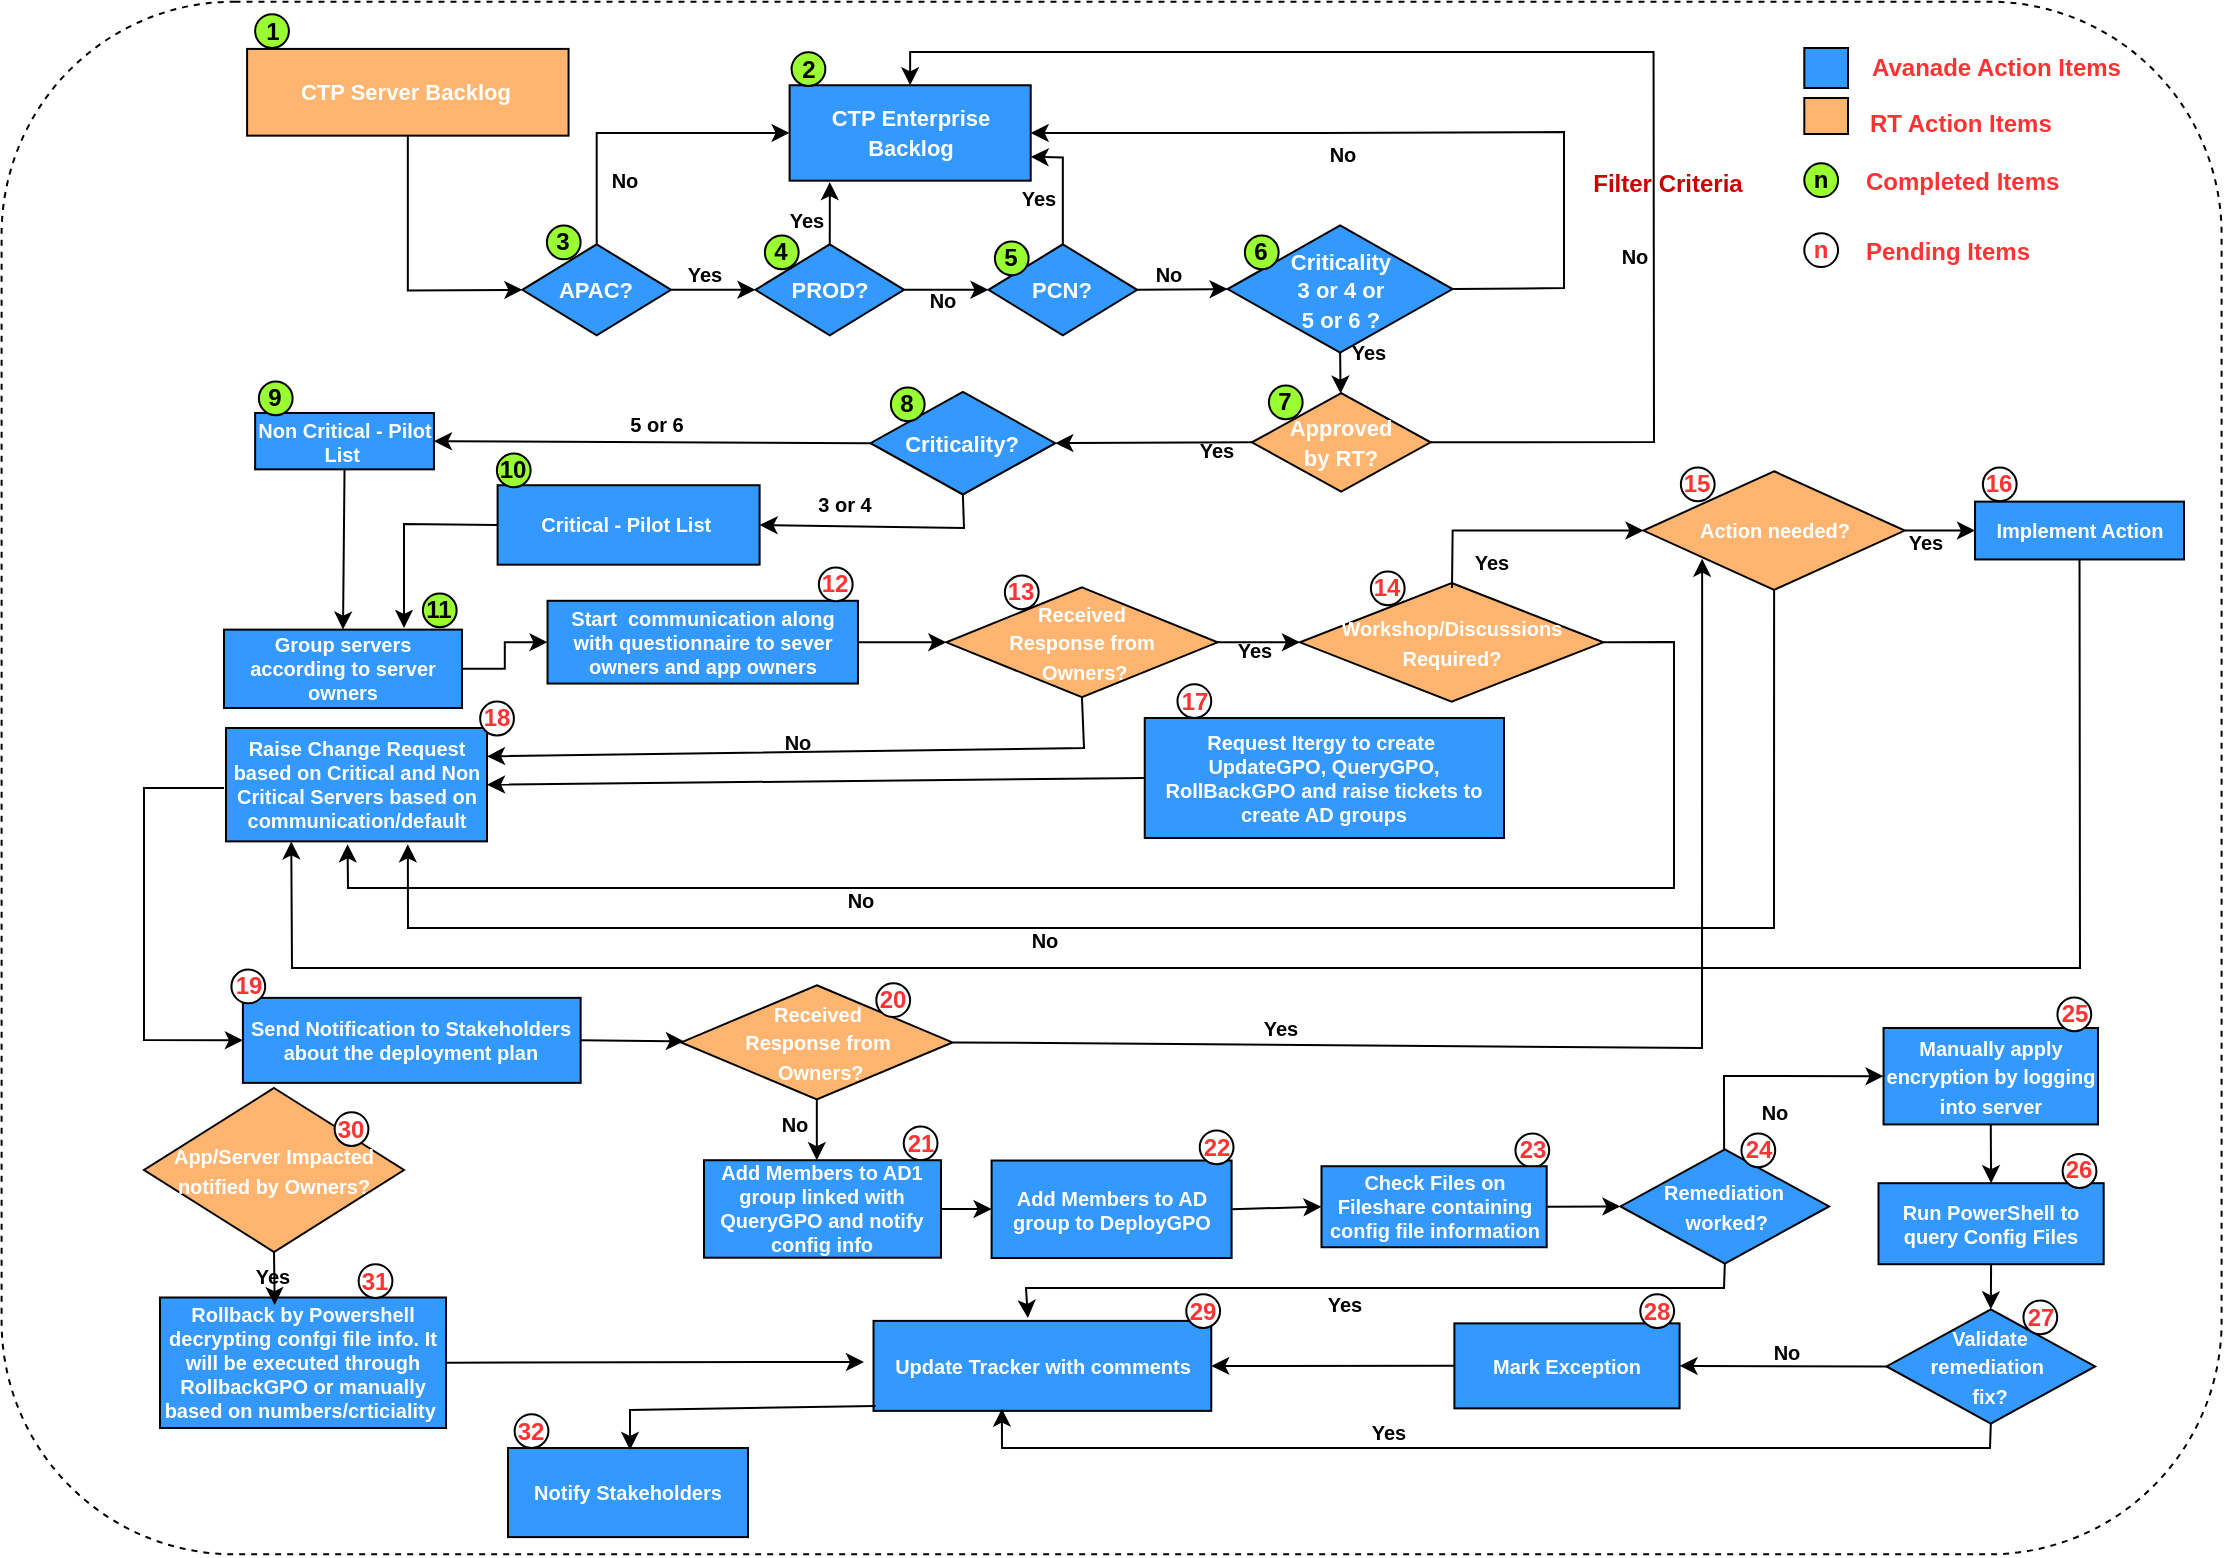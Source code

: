 <mxfile version="20.2.8" type="device"><diagram id="zLC_DUaNQGzbWdJU7AaT" name="Page-1"><mxGraphModel dx="782" dy="371" grid="1" gridSize="10" guides="1" tooltips="1" connect="1" arrows="1" fold="1" page="1" pageScale="1" pageWidth="1169" pageHeight="827" math="0" shadow="0"><root><mxCell id="0"/><mxCell id="1" parent="0"/><mxCell id="JRs9amEIxdL4wI2QCU49-12" value="&lt;b&gt;&lt;font style=&quot;font-size: 11px;&quot;&gt;CTP Server Backlog&amp;nbsp;&lt;/font&gt;&lt;/b&gt;" style="rounded=0;whiteSpace=wrap;html=1;fontColor=#FFFFFF;strokeColor=default;fillColor=#FFB570;" parent="1" vertex="1"><mxGeometry x="141.546" y="40.457" width="160.739" height="43.372" as="geometry"/></mxCell><mxCell id="JRs9amEIxdL4wI2QCU49-13" value="" style="endArrow=classic;html=1;rounded=0;fontColor=#FFFFFF;exitX=0.5;exitY=1;exitDx=0;exitDy=0;entryX=0;entryY=0.5;entryDx=0;entryDy=0;" parent="1" source="JRs9amEIxdL4wI2QCU49-12" target="JRs9amEIxdL4wI2QCU49-16" edge="1"><mxGeometry width="50" height="50" relative="1" as="geometry"><mxPoint x="464.029" y="277.656" as="sourcePoint"/><mxPoint x="212.874" y="138.142" as="targetPoint"/><Array as="points"><mxPoint x="221.915" y="161.274"/></Array></mxGeometry></mxCell><mxCell id="JRs9amEIxdL4wI2QCU49-15" value="&lt;font style=&quot;font-size: 11px;&quot;&gt;&lt;b style=&quot;&quot;&gt;CTP Enterprise Backlog&lt;/b&gt;&lt;/font&gt;" style="rounded=0;whiteSpace=wrap;html=1;fontColor=#FFFFFF;strokeColor=default;fillColor=#3399FF;" parent="1" vertex="1"><mxGeometry x="412.793" y="58.626" width="120.554" height="47.71" as="geometry"/></mxCell><mxCell id="JRs9amEIxdL4wI2QCU49-16" value="&lt;b&gt;&lt;font color=&quot;#ffffff&quot; style=&quot;font-size: 11px;&quot;&gt;APAC?&lt;/font&gt;&lt;/b&gt;" style="rhombus;whiteSpace=wrap;html=1;fontColor=#CC0000;strokeColor=default;fillColor=#3399FF;" parent="1" vertex="1"><mxGeometry x="279.179" y="138.142" width="74.342" height="45.541" as="geometry"/></mxCell><mxCell id="JRs9amEIxdL4wI2QCU49-22" value="&lt;b&gt;&lt;font color=&quot;#ffffff&quot; style=&quot;font-size: 11px;&quot;&gt;PROD?&lt;/font&gt;&lt;/b&gt;" style="rhombus;whiteSpace=wrap;html=1;fontColor=#CC0000;strokeColor=default;fillColor=#3399FF;" parent="1" vertex="1"><mxGeometry x="395.715" y="138.142" width="74.342" height="45.541" as="geometry"/></mxCell><mxCell id="JRs9amEIxdL4wI2QCU49-23" value="" style="endArrow=classic;html=1;rounded=0;fontColor=#CC0000;exitX=1;exitY=0.5;exitDx=0;exitDy=0;entryX=0;entryY=0.5;entryDx=0;entryDy=0;" parent="1" source="JRs9amEIxdL4wI2QCU49-16" target="JRs9amEIxdL4wI2QCU49-22" edge="1"><mxGeometry width="50" height="50" relative="1" as="geometry"><mxPoint x="572.528" y="217.658" as="sourcePoint"/><mxPoint x="431.881" y="159.828" as="targetPoint"/></mxGeometry></mxCell><mxCell id="JRs9amEIxdL4wI2QCU49-25" value="&lt;b&gt;&lt;font color=&quot;#ffffff&quot; style=&quot;font-size: 11px;&quot;&gt;Criticality &lt;br&gt;3 or 4 or &lt;br&gt;5 or 6 ?&lt;/font&gt;&lt;/b&gt;" style="rhombus;whiteSpace=wrap;html=1;fontColor=#CC0000;strokeColor=default;fillColor=#3399FF;" parent="1" vertex="1"><mxGeometry x="631.801" y="128.745" width="112.518" height="63.613" as="geometry"/></mxCell><mxCell id="JRs9amEIxdL4wI2QCU49-29" value="&lt;b&gt;&lt;font color=&quot;#ffffff&quot; style=&quot;font-size: 11px;&quot;&gt;PCN?&lt;/font&gt;&lt;/b&gt;" style="rhombus;whiteSpace=wrap;html=1;fontColor=#CC0000;strokeColor=default;fillColor=#3399FF;" parent="1" vertex="1"><mxGeometry x="512.251" y="138.142" width="74.342" height="45.541" as="geometry"/></mxCell><mxCell id="JRs9amEIxdL4wI2QCU49-30" value="" style="endArrow=classic;html=1;rounded=0;fontColor=#CC0000;exitX=1;exitY=0.5;exitDx=0;exitDy=0;entryX=0;entryY=0.5;entryDx=0;entryDy=0;" parent="1" source="JRs9amEIxdL4wI2QCU49-22" target="JRs9amEIxdL4wI2QCU49-29" edge="1"><mxGeometry width="50" height="50" relative="1" as="geometry"><mxPoint x="467.043" y="188.02" as="sourcePoint"/><mxPoint x="517.274" y="151.877" as="targetPoint"/></mxGeometry></mxCell><mxCell id="JRs9amEIxdL4wI2QCU49-31" value="&lt;font color=&quot;#000000&quot; style=&quot;font-size: 10px;&quot;&gt;&lt;b&gt;No&lt;/b&gt;&lt;/font&gt;" style="text;html=1;align=center;verticalAlign=middle;resizable=0;points=[];autosize=1;strokeColor=none;fillColor=none;fontColor=#CC0000;" parent="1" vertex="1"><mxGeometry x="469.052" y="150.648" width="40" height="30" as="geometry"/></mxCell><mxCell id="JRs9amEIxdL4wI2QCU49-33" value="&lt;font color=&quot;#000000&quot; style=&quot;font-size: 10px;&quot;&gt;&lt;b&gt;No&lt;/b&gt;&lt;/font&gt;" style="text;html=1;align=center;verticalAlign=middle;resizable=0;points=[];autosize=1;strokeColor=none;fillColor=none;fontColor=#CC0000;" parent="1" vertex="1"><mxGeometry x="581.803" y="137.741" width="40" height="30" as="geometry"/></mxCell><mxCell id="JRs9amEIxdL4wI2QCU49-38" value="&lt;font style=&quot;font-size: 12px;&quot;&gt;&lt;b&gt;Filter Criteria&lt;/b&gt;&lt;/font&gt;" style="text;html=1;strokeColor=none;fillColor=none;align=center;verticalAlign=middle;whiteSpace=wrap;rounded=0;fontSize=11;fontColor=#CC0000;" parent="1" vertex="1"><mxGeometry x="810.615" y="97.147" width="82.379" height="21.686" as="geometry"/></mxCell><mxCell id="JRs9amEIxdL4wI2QCU49-51" value="" style="endArrow=classic;html=1;rounded=0;fontSize=12;fontColor=#CC0000;exitX=0.5;exitY=0;exitDx=0;exitDy=0;entryX=0;entryY=0.5;entryDx=0;entryDy=0;" parent="1" source="JRs9amEIxdL4wI2QCU49-16" target="JRs9amEIxdL4wI2QCU49-15" edge="1"><mxGeometry width="50" height="50" relative="1" as="geometry"><mxPoint x="382.655" y="157.66" as="sourcePoint"/><mxPoint x="432.886" y="121.516" as="targetPoint"/><Array as="points"><mxPoint x="316.35" y="82.481"/></Array></mxGeometry></mxCell><mxCell id="JRs9amEIxdL4wI2QCU49-52" value="&lt;font color=&quot;#000000&quot; style=&quot;font-size: 10px;&quot;&gt;&lt;b&gt;No&lt;/b&gt;&lt;/font&gt;" style="text;html=1;align=center;verticalAlign=middle;resizable=0;points=[];autosize=1;strokeColor=none;fillColor=none;fontColor=#CC0000;" parent="1" vertex="1"><mxGeometry x="310.313" y="91.107" width="40" height="30" as="geometry"/></mxCell><mxCell id="JRs9amEIxdL4wI2QCU49-53" value="&lt;font color=&quot;#000000&quot; style=&quot;font-size: 10px;&quot;&gt;&lt;b&gt;Yes&lt;/b&gt;&lt;/font&gt;" style="text;html=1;align=center;verticalAlign=middle;resizable=0;points=[];autosize=1;strokeColor=none;fillColor=none;fontColor=#CC0000;" parent="1" vertex="1"><mxGeometry x="349.502" y="137.648" width="40" height="30" as="geometry"/></mxCell><mxCell id="JRs9amEIxdL4wI2QCU49-54" value="" style="endArrow=classic;html=1;rounded=0;fontSize=12;fontColor=#CC0000;exitX=0.5;exitY=0;exitDx=0;exitDy=0;entryX=0.167;entryY=1.015;entryDx=0;entryDy=0;entryPerimeter=0;" parent="1" source="JRs9amEIxdL4wI2QCU49-22" target="JRs9amEIxdL4wI2QCU49-15" edge="1"><mxGeometry width="50" height="50" relative="1" as="geometry"><mxPoint x="382.655" y="157.66" as="sourcePoint"/><mxPoint x="432.886" y="121.516" as="targetPoint"/></mxGeometry></mxCell><mxCell id="JRs9amEIxdL4wI2QCU49-55" value="&lt;font color=&quot;#000000&quot; style=&quot;font-size: 10px;&quot;&gt;&lt;b&gt;Yes&lt;/b&gt;&lt;/font&gt;" style="text;html=1;align=center;verticalAlign=middle;resizable=0;points=[];autosize=1;strokeColor=none;fillColor=none;fontColor=#CC0000;" parent="1" vertex="1"><mxGeometry x="400.733" y="110.733" width="40" height="30" as="geometry"/></mxCell><mxCell id="JRs9amEIxdL4wI2QCU49-56" value="" style="endArrow=classic;html=1;rounded=0;fontSize=12;fontColor=#CC0000;exitX=0.5;exitY=0;exitDx=0;exitDy=0;entryX=1;entryY=0.75;entryDx=0;entryDy=0;" parent="1" source="JRs9amEIxdL4wI2QCU49-29" target="JRs9amEIxdL4wI2QCU49-15" edge="1"><mxGeometry width="50" height="50" relative="1" as="geometry"><mxPoint x="382.655" y="157.66" as="sourcePoint"/><mxPoint x="432.886" y="121.516" as="targetPoint"/><Array as="points"><mxPoint x="549.422" y="94.77"/></Array></mxGeometry></mxCell><mxCell id="JRs9amEIxdL4wI2QCU49-57" value="&lt;font color=&quot;#000000&quot; style=&quot;font-size: 10px;&quot;&gt;&lt;b&gt;Yes&lt;/b&gt;&lt;/font&gt;" style="text;html=1;align=center;verticalAlign=middle;resizable=0;points=[];autosize=1;strokeColor=none;fillColor=none;fontColor=#CC0000;" parent="1" vertex="1"><mxGeometry x="517.251" y="100.396" width="40" height="30" as="geometry"/></mxCell><mxCell id="JRs9amEIxdL4wI2QCU49-58" value="" style="endArrow=classic;html=1;rounded=0;fontSize=12;fontColor=#CC0000;entryX=1;entryY=0.5;entryDx=0;entryDy=0;exitX=1;exitY=0.5;exitDx=0;exitDy=0;" parent="1" source="JRs9amEIxdL4wI2QCU49-25" target="JRs9amEIxdL4wI2QCU49-15" edge="1"><mxGeometry width="50" height="50" relative="1" as="geometry"><mxPoint x="804.595" y="135.973" as="sourcePoint"/><mxPoint x="473.07" y="121.516" as="targetPoint"/><Array as="points"><mxPoint x="800" y="160"/><mxPoint x="800" y="82"/><mxPoint x="677.008" y="82.481"/></Array></mxGeometry></mxCell><mxCell id="JRs9amEIxdL4wI2QCU49-59" value="&lt;font color=&quot;#000000&quot; style=&quot;font-size: 10px;&quot;&gt;&lt;b&gt;No&lt;/b&gt;&lt;/font&gt;" style="text;html=1;align=center;verticalAlign=middle;resizable=0;points=[];autosize=1;strokeColor=none;fillColor=none;fontColor=#CC0000;" parent="1" vertex="1"><mxGeometry x="668.972" y="78.144" width="40" height="30" as="geometry"/></mxCell><mxCell id="JRs9amEIxdL4wI2QCU49-64" value="&lt;span style=&quot;font-size: 11px;&quot;&gt;&lt;b&gt;&lt;font color=&quot;#ffffff&quot;&gt;Approved &lt;br&gt;by RT?&lt;/font&gt;&lt;/b&gt;&lt;/span&gt;" style="rhombus;whiteSpace=wrap;html=1;fontColor=#CC0000;strokeColor=default;fillColor=#FFB570;" parent="1" vertex="1"><mxGeometry x="643.906" y="212.609" width="89.411" height="49.155" as="geometry"/></mxCell><mxCell id="JRs9amEIxdL4wI2QCU49-65" value="" style="endArrow=classic;html=1;rounded=0;fontSize=12;fontColor=#CC0000;exitX=0.5;exitY=1;exitDx=0;exitDy=0;" parent="1" source="JRs9amEIxdL4wI2QCU49-25" target="JRs9amEIxdL4wI2QCU49-64" edge="1"><mxGeometry width="50" height="50" relative="1" as="geometry"><mxPoint x="473.07" y="201.032" as="sourcePoint"/><mxPoint x="523.302" y="164.888" as="targetPoint"/></mxGeometry></mxCell><mxCell id="JRs9amEIxdL4wI2QCU49-66" value="&lt;font color=&quot;#000000&quot; style=&quot;font-size: 10px;&quot;&gt;&lt;b&gt;Yes&lt;/b&gt;&lt;/font&gt;" style="text;html=1;align=center;verticalAlign=middle;resizable=0;points=[];autosize=1;strokeColor=none;fillColor=none;fontSize=12;fontColor=#CC0000;" parent="1" vertex="1"><mxGeometry x="682.032" y="177.297" width="40" height="30" as="geometry"/></mxCell><mxCell id="JRs9amEIxdL4wI2QCU49-71" value="&lt;font color=&quot;#000000&quot; style=&quot;font-size: 10px;&quot;&gt;&lt;b&gt;No&lt;/b&gt;&lt;/font&gt;" style="text;html=1;align=center;verticalAlign=middle;resizable=0;points=[];autosize=1;strokeColor=none;fillColor=none;fontSize=12;fontColor=#CC0000;" parent="1" vertex="1"><mxGeometry x="814.642" y="128.745" width="40" height="30" as="geometry"/></mxCell><mxCell id="JRs9amEIxdL4wI2QCU49-73" value="" style="endArrow=classic;html=1;rounded=0;fontSize=10;fontColor=#CC0000;exitX=1;exitY=0.5;exitDx=0;exitDy=0;entryX=0.5;entryY=0;entryDx=0;entryDy=0;" parent="1" source="JRs9amEIxdL4wI2QCU49-64" target="JRs9amEIxdL4wI2QCU49-15" edge="1"><mxGeometry width="50" height="50" relative="1" as="geometry"><mxPoint x="583.579" y="172.117" as="sourcePoint"/><mxPoint x="633.81" y="135.973" as="targetPoint"/><Array as="points"><mxPoint x="845" y="237"/><mxPoint x="844.78" y="42"/><mxPoint x="473.07" y="42"/></Array></mxGeometry></mxCell><mxCell id="JRs9amEIxdL4wI2QCU49-74" value="&lt;b&gt;&lt;font color=&quot;#ffffff&quot;&gt;Non Critical - Pilot List&amp;nbsp;&lt;/font&gt;&lt;/b&gt;" style="rounded=0;whiteSpace=wrap;html=1;fontSize=10;fontColor=#CC0000;strokeColor=default;fillColor=#3399FF;" parent="1" vertex="1"><mxGeometry x="145.56" y="222.489" width="89.411" height="28.192" as="geometry"/></mxCell><mxCell id="JRs9amEIxdL4wI2QCU49-75" value="&lt;b&gt;&lt;font style=&quot;font-size: 11px;&quot;&gt;&lt;font color=&quot;#ffffff&quot;&gt;Criticality?&lt;/font&gt;&lt;br&gt;&lt;/font&gt;&lt;/b&gt;" style="rhombus;whiteSpace=wrap;html=1;fontColor=#CC0000;strokeColor=default;fillColor=#3399FF;" parent="1" vertex="1"><mxGeometry x="453.223" y="211.923" width="92.425" height="51.324" as="geometry"/></mxCell><mxCell id="JRs9amEIxdL4wI2QCU49-76" value="" style="endArrow=classic;html=1;rounded=0;fontSize=10;fontColor=#CC0000;exitX=0;exitY=0.5;exitDx=0;exitDy=0;entryX=1;entryY=0.5;entryDx=0;entryDy=0;" parent="1" source="JRs9amEIxdL4wI2QCU49-64" target="JRs9amEIxdL4wI2QCU49-75" edge="1"><mxGeometry width="50" height="50" relative="1" as="geometry"><mxPoint x="583.579" y="186.574" as="sourcePoint"/><mxPoint x="633.81" y="150.431" as="targetPoint"/></mxGeometry></mxCell><mxCell id="JRs9amEIxdL4wI2QCU49-77" value="&lt;font color=&quot;#000000&quot; style=&quot;font-size: 10px;&quot;&gt;&lt;b&gt;Yes&lt;/b&gt;&lt;/font&gt;" style="text;html=1;align=center;verticalAlign=middle;resizable=0;points=[];autosize=1;strokeColor=none;fillColor=none;fontSize=12;fontColor=#CC0000;" parent="1" vertex="1"><mxGeometry x="605.68" y="225.609" width="40" height="30" as="geometry"/></mxCell><mxCell id="JRs9amEIxdL4wI2QCU49-80" value="&lt;font color=&quot;#000000&quot; style=&quot;font-size: 10px;&quot;&gt;&lt;b&gt;5 or 6&lt;/b&gt;&lt;/font&gt;" style="text;html=1;align=center;verticalAlign=middle;resizable=0;points=[];autosize=1;strokeColor=none;fillColor=none;fontSize=12;fontColor=#CC0000;" parent="1" vertex="1"><mxGeometry x="321.493" y="212.609" width="50" height="30" as="geometry"/></mxCell><mxCell id="JRs9amEIxdL4wI2QCU49-83" value="&lt;b&gt;&lt;font color=&quot;#ffffff&quot;&gt;Critical - Pilot List&amp;nbsp;&lt;/font&gt;&lt;/b&gt;" style="rounded=0;whiteSpace=wrap;html=1;fontSize=10;fontColor=#CC0000;strokeColor=default;fillColor=#3399FF;" parent="1" vertex="1"><mxGeometry x="266.8" y="258.61" width="131" height="39.73" as="geometry"/></mxCell><mxCell id="JRs9amEIxdL4wI2QCU49-88" value="&lt;font color=&quot;#ffffff&quot;&gt;&lt;b&gt;Group servers according to server owners&lt;/b&gt;&lt;/font&gt;" style="rounded=0;whiteSpace=wrap;html=1;fontSize=10;fontColor=#CC0000;strokeColor=default;fillColor=#3399FF;" parent="1" vertex="1"><mxGeometry x="130" y="330.81" width="118.99" height="39.19" as="geometry"/></mxCell><mxCell id="JRs9amEIxdL4wI2QCU49-93" value="" style="endArrow=classic;html=1;rounded=0;fontSize=11;fontColor=#000000;exitX=0;exitY=0.5;exitDx=0;exitDy=0;" parent="1" source="JRs9amEIxdL4wI2QCU49-83" edge="1"><mxGeometry width="50" height="50" relative="1" as="geometry"><mxPoint x="422.839" y="244.404" as="sourcePoint"/><mxPoint x="220" y="330" as="targetPoint"/><Array as="points"><mxPoint x="220" y="278"/></Array></mxGeometry></mxCell><mxCell id="JRs9amEIxdL4wI2QCU49-94" value="&lt;font color=&quot;#ffffff&quot;&gt;&lt;b&gt;Start&amp;nbsp; communication along with questionnaire to sever owners and app owners&lt;/b&gt;&lt;/font&gt;" style="whiteSpace=wrap;html=1;fontSize=10;fillColor=#3399FF;fontColor=#CC0000;rounded=0;" parent="1" vertex="1"><mxGeometry x="291.76" y="316.396" width="155.218" height="41.385" as="geometry"/></mxCell><mxCell id="JRs9amEIxdL4wI2QCU49-96" value="&lt;font size=&quot;1&quot; color=&quot;#ffffff&quot;&gt;&lt;b&gt;Received&lt;br&gt;&amp;nbsp;Response from&amp;nbsp;&lt;br&gt;&amp;nbsp;Owners?&lt;/b&gt;&lt;/font&gt;" style="rhombus;whiteSpace=wrap;html=1;fontColor=#CC0000;strokeColor=default;fillColor=#FFB570;" parent="1" vertex="1"><mxGeometry x="491.163" y="309.691" width="135.624" height="54.938" as="geometry"/></mxCell><mxCell id="JRs9amEIxdL4wI2QCU49-100" value="&lt;font color=&quot;#000000&quot;&gt;&lt;b&gt;No&lt;/b&gt;&lt;/font&gt;" style="text;html=1;strokeColor=none;fillColor=none;align=center;verticalAlign=middle;whiteSpace=wrap;rounded=0;dashed=1;fontSize=10;fontColor=#FFFFFF;" parent="1" vertex="1"><mxGeometry x="386.7" y="376.001" width="60.277" height="21.686" as="geometry"/></mxCell><mxCell id="JRs9amEIxdL4wI2QCU49-102" value="&lt;font size=&quot;1&quot; color=&quot;#ffffff&quot;&gt;&lt;b&gt;Workshop/Discussions Required?&lt;/b&gt;&lt;/font&gt;" style="rhombus;whiteSpace=wrap;html=1;fontColor=#CC0000;strokeColor=default;fillColor=#FFB570;" parent="1" vertex="1"><mxGeometry x="667.967" y="307.523" width="151.698" height="59.275" as="geometry"/></mxCell><mxCell id="JRs9amEIxdL4wI2QCU49-108" value="&lt;font color=&quot;#ffffff&quot;&gt;&lt;b&gt;Raise Change Request based on Critical and Non Critical Servers based on communication/default&lt;/b&gt;&lt;/font&gt;" style="rounded=0;whiteSpace=wrap;html=1;fontSize=10;fontColor=#CC0000;strokeColor=default;fillColor=#3399FF;" parent="1" vertex="1"><mxGeometry x="131" y="380" width="130.5" height="56.69" as="geometry"/></mxCell><mxCell id="JRs9amEIxdL4wI2QCU49-95" value="" style="edgeStyle=orthogonalEdgeStyle;rounded=0;orthogonalLoop=1;jettySize=auto;html=1;fontSize=11;fontColor=#000000;" parent="1" source="JRs9amEIxdL4wI2QCU49-88" target="JRs9amEIxdL4wI2QCU49-94" edge="1"><mxGeometry relative="1" as="geometry"/></mxCell><mxCell id="JRs9amEIxdL4wI2QCU49-121" value="" style="endArrow=classic;html=1;rounded=0;fontSize=10;fontColor=#000000;exitX=0.5;exitY=1;exitDx=0;exitDy=0;entryX=0.5;entryY=0;entryDx=0;entryDy=0;" parent="1" source="JRs9amEIxdL4wI2QCU49-74" target="JRs9amEIxdL4wI2QCU49-88" edge="1"><mxGeometry width="50" height="50" relative="1" as="geometry"><mxPoint x="402.747" y="323.92" as="sourcePoint"/><mxPoint x="186.754" y="345.606" as="targetPoint"/></mxGeometry></mxCell><mxCell id="JRs9amEIxdL4wI2QCU49-122" value="" style="endArrow=classic;html=1;rounded=0;fontSize=10;fontColor=#000000;exitX=1;exitY=0.5;exitDx=0;exitDy=0;entryX=0;entryY=0.5;entryDx=0;entryDy=0;" parent="1" source="JRs9amEIxdL4wI2QCU49-94" target="JRs9amEIxdL4wI2QCU49-96" edge="1"><mxGeometry width="50" height="50" relative="1" as="geometry"><mxPoint x="400.738" y="305.848" as="sourcePoint"/><mxPoint x="450.969" y="269.705" as="targetPoint"/></mxGeometry></mxCell><mxCell id="JRs9amEIxdL4wI2QCU49-123" value="" style="endArrow=classic;html=1;rounded=0;fontSize=10;fontColor=#000000;exitX=1;exitY=0.5;exitDx=0;exitDy=0;" parent="1" source="JRs9amEIxdL4wI2QCU49-96" target="JRs9amEIxdL4wI2QCU49-102" edge="1"><mxGeometry width="50" height="50" relative="1" as="geometry"><mxPoint x="653.902" y="323.92" as="sourcePoint"/><mxPoint x="704.133" y="287.776" as="targetPoint"/></mxGeometry></mxCell><mxCell id="JRs9amEIxdL4wI2QCU49-124" value="&lt;font color=&quot;#000000&quot; style=&quot;font-size: 10px;&quot;&gt;&lt;b&gt;Yes&lt;/b&gt;&lt;/font&gt;" style="text;html=1;align=center;verticalAlign=middle;resizable=0;points=[];autosize=1;strokeColor=none;fillColor=none;fontSize=12;fontColor=#CC0000;" parent="1" vertex="1"><mxGeometry x="624.768" y="326.089" width="40" height="30" as="geometry"/></mxCell><mxCell id="JRs9amEIxdL4wI2QCU49-126" value="" style="endArrow=classic;html=1;rounded=0;fontSize=10;fontColor=#000000;exitX=0;exitY=0.5;exitDx=0;exitDy=0;entryX=1;entryY=0.5;entryDx=0;entryDy=0;" parent="1" source="MJSPZ3t8agIW1GAfCnWO-2" target="JRs9amEIxdL4wI2QCU49-108" edge="1"><mxGeometry width="50" height="50" relative="1" as="geometry"><mxPoint x="315.345" y="407.978" as="sourcePoint"/><mxPoint x="473.07" y="394.761" as="targetPoint"/><Array as="points"/></mxGeometry></mxCell><mxCell id="JRs9amEIxdL4wI2QCU49-128" value="" style="endArrow=classic;html=1;rounded=0;fontSize=10;fontColor=#000000;exitX=1;exitY=0.5;exitDx=0;exitDy=0;" parent="1" source="JRs9amEIxdL4wI2QCU49-102" edge="1"><mxGeometry width="50" height="50" relative="1" as="geometry"><mxPoint x="895.011" y="344.16" as="sourcePoint"/><mxPoint x="191.777" y="438.134" as="targetPoint"/><Array as="points"><mxPoint x="855" y="337"/><mxPoint x="855" y="460"/><mxPoint x="192" y="460"/></Array></mxGeometry></mxCell><mxCell id="JRs9amEIxdL4wI2QCU49-129" value="&lt;font color=&quot;#000000&quot; style=&quot;font-size: 10px;&quot;&gt;&lt;b&gt;No&lt;/b&gt;&lt;/font&gt;" style="text;html=1;align=center;verticalAlign=middle;resizable=0;points=[];autosize=1;strokeColor=none;fillColor=none;fontSize=12;fontColor=#CC0000;" parent="1" vertex="1"><mxGeometry x="428.08" y="451.386" width="40" height="30" as="geometry"/></mxCell><mxCell id="JRs9amEIxdL4wI2QCU49-131" value="&lt;font size=&quot;1&quot; color=&quot;#ffffff&quot;&gt;&lt;b&gt;Action needed?&lt;/b&gt;&lt;/font&gt;" style="rhombus;whiteSpace=wrap;html=1;fontColor=#CC0000;strokeColor=default;fillColor=#FFB570;" parent="1" vertex="1"><mxGeometry x="839.752" y="251.633" width="130.601" height="59.275" as="geometry"/></mxCell><mxCell id="JRs9amEIxdL4wI2QCU49-132" value="" style="endArrow=classic;html=1;rounded=0;fontSize=10;fontColor=#000000;entryX=0;entryY=0.5;entryDx=0;entryDy=0;" parent="1" target="JRs9amEIxdL4wI2QCU49-131" edge="1"><mxGeometry width="50" height="50" relative="1" as="geometry"><mxPoint x="744" y="310" as="sourcePoint"/><mxPoint x="663.948" y="286.331" as="targetPoint"/><Array as="points"><mxPoint x="744.318" y="281.271"/></Array></mxGeometry></mxCell><mxCell id="JRs9amEIxdL4wI2QCU49-133" value="&lt;b&gt;Yes&lt;/b&gt;" style="text;html=1;strokeColor=none;fillColor=none;align=center;verticalAlign=middle;whiteSpace=wrap;rounded=0;dashed=1;fontSize=10;fontColor=#000000;" parent="1" vertex="1"><mxGeometry x="734.272" y="286.331" width="60.277" height="21.686" as="geometry"/></mxCell><mxCell id="JRs9amEIxdL4wI2QCU49-135" value="" style="endArrow=classic;html=1;rounded=0;fontSize=10;fontColor=#000000;exitX=0.5;exitY=1;exitDx=0;exitDy=0;" parent="1" source="JRs9amEIxdL4wI2QCU49-131" edge="1"><mxGeometry width="50" height="50" relative="1" as="geometry"><mxPoint x="613.717" y="452.591" as="sourcePoint"/><mxPoint x="221.915" y="438.134" as="targetPoint"/><Array as="points"><mxPoint x="905" y="480"/><mxPoint x="222" y="480"/></Array></mxGeometry></mxCell><mxCell id="JRs9amEIxdL4wI2QCU49-136" value="&lt;font color=&quot;#000000&quot; style=&quot;font-size: 10px;&quot;&gt;&lt;b&gt;No&lt;/b&gt;&lt;/font&gt;" style="text;html=1;align=center;verticalAlign=middle;resizable=0;points=[];autosize=1;strokeColor=none;fillColor=none;fontSize=12;fontColor=#CC0000;" parent="1" vertex="1"><mxGeometry x="519.533" y="470.795" width="40" height="30" as="geometry"/></mxCell><mxCell id="JRs9amEIxdL4wI2QCU49-137" value="&lt;font color=&quot;#ffffff&quot;&gt;&lt;b&gt;Implement Action&lt;/b&gt;&lt;/font&gt;" style="whiteSpace=wrap;html=1;fontSize=10;fillColor=#3399FF;fontColor=#CC0000;rounded=0;" parent="1" vertex="1"><mxGeometry x="1005.519" y="266.813" width="104.481" height="28.915" as="geometry"/></mxCell><mxCell id="JRs9amEIxdL4wI2QCU49-138" value="" style="endArrow=classic;html=1;rounded=0;fontSize=10;fontColor=#000000;exitX=1;exitY=0.5;exitDx=0;exitDy=0;" parent="1" source="JRs9amEIxdL4wI2QCU49-131" target="JRs9amEIxdL4wI2QCU49-137" edge="1"><mxGeometry width="50" height="50" relative="1" as="geometry"><mxPoint x="663.948" y="315.246" as="sourcePoint"/><mxPoint x="714.179" y="279.102" as="targetPoint"/></mxGeometry></mxCell><mxCell id="JRs9amEIxdL4wI2QCU49-139" value="&lt;b&gt;Yes&lt;/b&gt;" style="text;html=1;strokeColor=none;fillColor=none;align=center;verticalAlign=middle;whiteSpace=wrap;rounded=0;dashed=1;fontSize=10;fontColor=#000000;" parent="1" vertex="1"><mxGeometry x="951.27" y="276.21" width="60.277" height="21.686" as="geometry"/></mxCell><mxCell id="JRs9amEIxdL4wI2QCU49-143" value="&lt;font color=&quot;#ffffff&quot;&gt;&lt;b&gt;Send Notification to Stakeholders about the deployment plan&lt;/b&gt;&lt;/font&gt;" style="rounded=0;whiteSpace=wrap;html=1;fontSize=10;fontColor=#CC0000;strokeColor=default;fillColor=#3399FF;" parent="1" vertex="1"><mxGeometry x="139.443" y="514.933" width="168.874" height="42.507" as="geometry"/></mxCell><mxCell id="JRs9amEIxdL4wI2QCU49-144" value="" style="endArrow=classic;html=1;rounded=0;fontSize=10;fontColor=#000000;entryX=0;entryY=0.5;entryDx=0;entryDy=0;" parent="1" target="JRs9amEIxdL4wI2QCU49-143" edge="1"><mxGeometry width="50" height="50" relative="1" as="geometry"><mxPoint x="130" y="410" as="sourcePoint"/><mxPoint x="450.265" y="507.876" as="targetPoint"/><Array as="points"><mxPoint x="90" y="410"/><mxPoint x="90" y="536"/></Array></mxGeometry></mxCell><mxCell id="JRs9amEIxdL4wI2QCU49-150" value="&lt;font size=&quot;1&quot; color=&quot;#ffffff&quot;&gt;&lt;b&gt;Received&lt;br&gt;&amp;nbsp;Response from&amp;nbsp;&lt;br&gt;&amp;nbsp;Owners?&lt;/b&gt;&lt;/font&gt;" style="rhombus;whiteSpace=wrap;html=1;fontColor=#CC0000;strokeColor=default;fillColor=#FFB570;" parent="1" vertex="1"><mxGeometry x="358.599" y="508.634" width="135.624" height="57.107" as="geometry"/></mxCell><mxCell id="JRs9amEIxdL4wI2QCU49-151" value="" style="endArrow=classic;html=1;rounded=0;fontSize=10;fontColor=#000000;exitX=1;exitY=0.5;exitDx=0;exitDy=0;" parent="1" source="JRs9amEIxdL4wI2QCU49-143" target="JRs9amEIxdL4wI2QCU49-150" edge="1"><mxGeometry width="50" height="50" relative="1" as="geometry"><mxPoint x="382.715" y="524.878" as="sourcePoint"/><mxPoint x="439.007" y="482.372" as="targetPoint"/></mxGeometry></mxCell><mxCell id="JRs9amEIxdL4wI2QCU49-152" value="" style="endArrow=classic;html=1;rounded=0;fontSize=10;fontColor=#000000;exitX=1;exitY=0.5;exitDx=0;exitDy=0;" parent="1" source="JRs9amEIxdL4wI2QCU49-150" edge="1"><mxGeometry width="50" height="50" relative="1" as="geometry"><mxPoint x="675.43" y="524.878" as="sourcePoint"/><mxPoint x="869.073" y="295.341" as="targetPoint"/><Array as="points"><mxPoint x="869" y="540"/></Array></mxGeometry></mxCell><mxCell id="JRs9amEIxdL4wI2QCU49-153" value="&lt;font color=&quot;#000000&quot; style=&quot;font-size: 10px;&quot;&gt;&lt;b&gt;Yes&lt;/b&gt;&lt;/font&gt;" style="text;html=1;align=center;verticalAlign=middle;resizable=0;points=[];autosize=1;strokeColor=none;fillColor=none;fontSize=12;fontColor=#CC0000;" parent="1" vertex="1"><mxGeometry x="637.754" y="515.439" width="40" height="30" as="geometry"/></mxCell><mxCell id="JRs9amEIxdL4wI2QCU49-156" value="&lt;font color=&quot;#000000&quot; style=&quot;font-size: 10px;&quot;&gt;&lt;b&gt;No&lt;/b&gt;&lt;/font&gt;" style="text;html=1;align=center;verticalAlign=middle;resizable=0;points=[];autosize=1;strokeColor=none;fillColor=none;fontSize=12;fontColor=#CC0000;" parent="1" vertex="1"><mxGeometry x="394.681" y="563.047" width="40" height="30" as="geometry"/></mxCell><mxCell id="JRs9amEIxdL4wI2QCU49-158" value="&lt;font size=&quot;1&quot; color=&quot;#ffffff&quot;&gt;&lt;b&gt;Remediation&lt;br&gt;&amp;nbsp;worked?&lt;/b&gt;&lt;/font&gt;" style="rhombus;whiteSpace=wrap;html=1;fontColor=#CC0000;strokeColor=default;fillColor=#3399FF;" parent="1" vertex="1"><mxGeometry x="828.25" y="590.68" width="104.32" height="57.11" as="geometry"/></mxCell><mxCell id="JRs9amEIxdL4wI2QCU49-165" value="&lt;font color=&quot;#ffffff&quot;&gt;&lt;b&gt;Update Tracker with comments&lt;/b&gt;&lt;/font&gt;" style="rounded=0;whiteSpace=wrap;html=1;fontSize=10;fontColor=#CC0000;strokeColor=default;fillColor=#3399FF;" parent="1" vertex="1"><mxGeometry x="454.76" y="676.44" width="168.87" height="45" as="geometry"/></mxCell><mxCell id="JRs9amEIxdL4wI2QCU49-178" value="&lt;font color=&quot;#ffffff&quot;&gt;&lt;b&gt;Rollback by Powershell decrypting confgi file info. It will be executed through RollbackGPO or manually based on numbers/crticiality&amp;nbsp;&lt;/b&gt;&lt;/font&gt;" style="whiteSpace=wrap;html=1;fontSize=10;fillColor=#3399FF;fontColor=#CC0000;rounded=0;" parent="1" vertex="1"><mxGeometry x="98" y="664.75" width="143" height="65.25" as="geometry"/></mxCell><mxCell id="5eqXb8Af_Qyl2Ob_BdYa-8" value="&lt;font color=&quot;#ffffff&quot;&gt;&lt;b&gt;Mark Exception&lt;/b&gt;&lt;/font&gt;" style="rounded=0;whiteSpace=wrap;html=1;fontSize=10;fontColor=#CC0000;strokeColor=default;fillColor=#3399FF;" parent="1" vertex="1"><mxGeometry x="745.2" y="677.68" width="112.59" height="42.51" as="geometry"/></mxCell><mxCell id="5eqXb8Af_Qyl2Ob_BdYa-16" value="" style="rounded=1;whiteSpace=wrap;html=1;dashed=1;fontSize=10;fontColor=#FFFFFF;strokeColor=default;fillColor=none;" parent="1" vertex="1"><mxGeometry x="18.8" y="16.83" width="1110" height="776.34" as="geometry"/></mxCell><mxCell id="vn9cIfFWbrC0TeSxsC5l-2" value="&lt;font size=&quot;1&quot; color=&quot;#ffffff&quot;&gt;&lt;b&gt;App/Server Impacted notified by Owners?&lt;/b&gt;&lt;/font&gt;" style="rhombus;whiteSpace=wrap;html=1;fontColor=#CC0000;strokeColor=default;fillColor=#FFB570;" parent="1" vertex="1"><mxGeometry x="90" y="560" width="130" height="82" as="geometry"/></mxCell><mxCell id="vn9cIfFWbrC0TeSxsC5l-3" value="&lt;font color=&quot;#ffffff&quot;&gt;&lt;b&gt;Notify Stakeholders&lt;/b&gt;&lt;/font&gt;" style="whiteSpace=wrap;html=1;fontSize=10;fillColor=#3399FF;fontColor=#CC0000;rounded=0;" parent="1" vertex="1"><mxGeometry x="272" y="740" width="120" height="44.55" as="geometry"/></mxCell><mxCell id="vn9cIfFWbrC0TeSxsC5l-5" value="" style="endArrow=classic;html=1;rounded=0;exitX=0.5;exitY=1;exitDx=0;exitDy=0;entryX=0.401;entryY=0.058;entryDx=0;entryDy=0;entryPerimeter=0;" parent="1" source="vn9cIfFWbrC0TeSxsC5l-2" target="JRs9amEIxdL4wI2QCU49-178" edge="1"><mxGeometry width="50" height="50" relative="1" as="geometry"><mxPoint x="390" y="650" as="sourcePoint"/><mxPoint x="440" y="600" as="targetPoint"/></mxGeometry></mxCell><mxCell id="vn9cIfFWbrC0TeSxsC5l-7" value="" style="endArrow=classic;html=1;rounded=0;exitX=1;exitY=0.5;exitDx=0;exitDy=0;" parent="1" source="JRs9amEIxdL4wI2QCU49-178" edge="1"><mxGeometry width="50" height="50" relative="1" as="geometry"><mxPoint x="390" y="650" as="sourcePoint"/><mxPoint x="450" y="697" as="targetPoint"/><Array as="points"><mxPoint x="400" y="697"/></Array></mxGeometry></mxCell><mxCell id="FPRvulRjYp7IkbVv7mcA-3" value="" style="endArrow=classic;html=1;rounded=0;exitX=0.5;exitY=1;exitDx=0;exitDy=0;entryX=0.5;entryY=0;entryDx=0;entryDy=0;" parent="1" source="JRs9amEIxdL4wI2QCU49-150" edge="1"><mxGeometry width="50" height="50" relative="1" as="geometry"><mxPoint x="550" y="800" as="sourcePoint"/><mxPoint x="426.41" y="596.11" as="targetPoint"/></mxGeometry></mxCell><mxCell id="FPRvulRjYp7IkbVv7mcA-8" value="" style="endArrow=classic;html=1;rounded=0;exitX=1;exitY=0.5;exitDx=0;exitDy=0;entryX=0;entryY=0.5;entryDx=0;entryDy=0;" parent="1" source="JRs9amEIxdL4wI2QCU49-29" target="JRs9amEIxdL4wI2QCU49-25" edge="1"><mxGeometry width="50" height="50" relative="1" as="geometry"><mxPoint x="550" y="300" as="sourcePoint"/><mxPoint x="600" y="250" as="targetPoint"/></mxGeometry></mxCell><mxCell id="FPRvulRjYp7IkbVv7mcA-9" value="" style="endArrow=classic;html=1;rounded=0;exitX=0;exitY=0.5;exitDx=0;exitDy=0;entryX=1;entryY=0.5;entryDx=0;entryDy=0;" parent="1" source="JRs9amEIxdL4wI2QCU49-75" target="JRs9amEIxdL4wI2QCU49-74" edge="1"><mxGeometry width="50" height="50" relative="1" as="geometry"><mxPoint x="550" y="170" as="sourcePoint"/><mxPoint x="230" y="240" as="targetPoint"/></mxGeometry></mxCell><mxCell id="FPRvulRjYp7IkbVv7mcA-10" value="" style="endArrow=classic;html=1;rounded=0;exitX=0.5;exitY=1;exitDx=0;exitDy=0;entryX=1;entryY=0.5;entryDx=0;entryDy=0;" parent="1" source="JRs9amEIxdL4wI2QCU49-75" target="JRs9amEIxdL4wI2QCU49-83" edge="1"><mxGeometry width="50" height="50" relative="1" as="geometry"><mxPoint x="550" y="300" as="sourcePoint"/><mxPoint x="600" y="250" as="targetPoint"/><Array as="points"><mxPoint x="500" y="280"/></Array></mxGeometry></mxCell><mxCell id="FPRvulRjYp7IkbVv7mcA-11" value="&lt;font color=&quot;#000000&quot; style=&quot;font-size: 10px;&quot;&gt;&lt;b&gt;3 or 4&lt;/b&gt;&lt;/font&gt;" style="text;html=1;align=center;verticalAlign=middle;resizable=0;points=[];autosize=1;strokeColor=none;fillColor=none;fontSize=12;fontColor=#CC0000;" parent="1" vertex="1"><mxGeometry x="415.493" y="252.609" width="50" height="30" as="geometry"/></mxCell><mxCell id="FPRvulRjYp7IkbVv7mcA-16" value="" style="endArrow=classic;html=1;rounded=0;exitX=0.5;exitY=1;exitDx=0;exitDy=0;entryX=0.25;entryY=1;entryDx=0;entryDy=0;" parent="1" source="JRs9amEIxdL4wI2QCU49-137" target="JRs9amEIxdL4wI2QCU49-108" edge="1"><mxGeometry width="50" height="50" relative="1" as="geometry"><mxPoint x="570" y="480" as="sourcePoint"/><mxPoint x="620" y="430" as="targetPoint"/><Array as="points"><mxPoint x="1058" y="500"/><mxPoint x="164" y="500"/></Array></mxGeometry></mxCell><mxCell id="FPRvulRjYp7IkbVv7mcA-21" value="" style="endArrow=classic;html=1;rounded=0;exitX=0.5;exitY=1;exitDx=0;exitDy=0;entryX=0.457;entryY=-0.032;entryDx=0;entryDy=0;entryPerimeter=0;" parent="1" source="JRs9amEIxdL4wI2QCU49-158" target="JRs9amEIxdL4wI2QCU49-165" edge="1"><mxGeometry width="50" height="50" relative="1" as="geometry"><mxPoint x="770" y="690" as="sourcePoint"/><mxPoint x="530" y="700" as="targetPoint"/><Array as="points"><mxPoint x="880" y="660"/><mxPoint x="531" y="660"/></Array></mxGeometry></mxCell><mxCell id="FPRvulRjYp7IkbVv7mcA-24" value="&lt;font color=&quot;#000000&quot; style=&quot;font-size: 10px;&quot;&gt;&lt;b&gt;Yes&lt;/b&gt;&lt;/font&gt;" style="text;html=1;align=center;verticalAlign=middle;resizable=0;points=[];autosize=1;strokeColor=none;fillColor=none;fontSize=12;fontColor=#CC0000;" parent="1" vertex="1"><mxGeometry x="669.754" y="653.439" width="40" height="30" as="geometry"/></mxCell><mxCell id="FPRvulRjYp7IkbVv7mcA-26" value="" style="endArrow=classic;html=1;rounded=0;exitX=0;exitY=0.5;exitDx=0;exitDy=0;" parent="1" source="5eqXb8Af_Qyl2Ob_BdYa-8" target="JRs9amEIxdL4wI2QCU49-165" edge="1"><mxGeometry width="50" height="50" relative="1" as="geometry"><mxPoint x="770" y="750" as="sourcePoint"/><mxPoint x="820" y="700" as="targetPoint"/></mxGeometry></mxCell><mxCell id="FPRvulRjYp7IkbVv7mcA-30" value="" style="endArrow=classic;html=1;rounded=0;entryX=0.5;entryY=0;entryDx=0;entryDy=0;exitX=0;exitY=0.5;exitDx=0;exitDy=0;" parent="1" edge="1"><mxGeometry width="50" height="50" relative="1" as="geometry"><mxPoint x="455.76" y="718.94" as="sourcePoint"/><mxPoint x="333" y="741" as="targetPoint"/><Array as="points"><mxPoint x="333" y="721"/></Array></mxGeometry></mxCell><mxCell id="SxITDUCZdOa25buBxEZ0-1" value="" style="rounded=0;whiteSpace=wrap;html=1;fillColor=#3399FF;" parent="1" vertex="1"><mxGeometry x="920.15" y="40" width="21.85" height="20" as="geometry"/></mxCell><mxCell id="SxITDUCZdOa25buBxEZ0-2" value="" style="rounded=0;whiteSpace=wrap;html=1;fillColor=#FFB570;" parent="1" vertex="1"><mxGeometry x="920.15" y="65" width="21.85" height="18" as="geometry"/></mxCell><mxCell id="SxITDUCZdOa25buBxEZ0-3" value="&lt;font color=&quot;#ff3333&quot;&gt;&lt;b&gt;Avanade Action Items&lt;/b&gt;&lt;/font&gt;" style="text;html=1;strokeColor=none;fillColor=none;align=left;verticalAlign=middle;whiteSpace=wrap;rounded=0;" parent="1" vertex="1"><mxGeometry x="951.55" y="35" width="128.45" height="30" as="geometry"/></mxCell><mxCell id="SxITDUCZdOa25buBxEZ0-4" value="&lt;font color=&quot;#ff3333&quot;&gt;&lt;b&gt;RT Action Items&lt;/b&gt;&lt;/font&gt;" style="text;html=1;strokeColor=none;fillColor=none;align=left;verticalAlign=middle;whiteSpace=wrap;rounded=0;" parent="1" vertex="1"><mxGeometry x="951.27" y="63.11" width="108.73" height="30" as="geometry"/></mxCell><mxCell id="SxITDUCZdOa25buBxEZ0-5" value="&lt;b&gt;1&lt;/b&gt;" style="ellipse;whiteSpace=wrap;html=1;aspect=fixed;fontColor=#000000;fillColor=#99FF33;" parent="1" vertex="1"><mxGeometry x="145.56" y="23.11" width="16.89" height="16.89" as="geometry"/></mxCell><mxCell id="SxITDUCZdOa25buBxEZ0-6" value="&lt;b&gt;2&lt;/b&gt;" style="ellipse;whiteSpace=wrap;html=1;aspect=fixed;fontColor=#000000;fillColor=#99FF33;" parent="1" vertex="1"><mxGeometry x="413.79" y="42.11" width="16.89" height="16.89" as="geometry"/></mxCell><mxCell id="SxITDUCZdOa25buBxEZ0-7" value="&lt;b&gt;3&lt;/b&gt;" style="ellipse;whiteSpace=wrap;html=1;aspect=fixed;fontColor=#000000;fillColor=#99FF33;" parent="1" vertex="1"><mxGeometry x="291.43" y="128.74" width="16.89" height="16.89" as="geometry"/></mxCell><mxCell id="SxITDUCZdOa25buBxEZ0-8" value="&lt;b&gt;4&lt;/b&gt;" style="ellipse;whiteSpace=wrap;html=1;aspect=fixed;fontColor=#000000;fillColor=#99FF33;" parent="1" vertex="1"><mxGeometry x="400.43" y="133.74" width="16.89" height="16.89" as="geometry"/></mxCell><mxCell id="SxITDUCZdOa25buBxEZ0-9" value="&lt;b&gt;5&lt;/b&gt;" style="ellipse;whiteSpace=wrap;html=1;aspect=fixed;fontColor=#000000;fillColor=#99FF33;" parent="1" vertex="1"><mxGeometry x="515.43" y="136.74" width="16.89" height="16.89" as="geometry"/></mxCell><mxCell id="SxITDUCZdOa25buBxEZ0-10" value="&lt;b&gt;6&lt;/b&gt;" style="ellipse;whiteSpace=wrap;html=1;aspect=fixed;fontColor=#000000;fillColor=#99FF33;" parent="1" vertex="1"><mxGeometry x="640.43" y="133.74" width="16.89" height="16.89" as="geometry"/></mxCell><mxCell id="SxITDUCZdOa25buBxEZ0-11" value="&lt;b&gt;&lt;font&gt;7&lt;/font&gt;&lt;/b&gt;" style="ellipse;whiteSpace=wrap;html=1;aspect=fixed;fontColor=#000000;fillColor=#99FF33;" parent="1" vertex="1"><mxGeometry x="652.43" y="208.74" width="16.89" height="16.89" as="geometry"/></mxCell><mxCell id="SxITDUCZdOa25buBxEZ0-12" value="&lt;b&gt;&lt;font&gt;8&lt;/font&gt;&lt;/b&gt;" style="ellipse;whiteSpace=wrap;html=1;aspect=fixed;fontColor=#000000;fillColor=#99FF33;" parent="1" vertex="1"><mxGeometry x="463.43" y="209.74" width="16.89" height="16.89" as="geometry"/></mxCell><mxCell id="SxITDUCZdOa25buBxEZ0-13" value="&lt;b&gt;&lt;font&gt;9&lt;/font&gt;&lt;/b&gt;" style="ellipse;whiteSpace=wrap;html=1;aspect=fixed;fontColor=#000000;fillColor=#99FF33;" parent="1" vertex="1"><mxGeometry x="147.43" y="206.74" width="16.89" height="16.89" as="geometry"/></mxCell><mxCell id="SxITDUCZdOa25buBxEZ0-14" value="&lt;b&gt;&lt;font&gt;10&lt;/font&gt;&lt;/b&gt;" style="ellipse;whiteSpace=wrap;html=1;aspect=fixed;fontColor=#000000;fillColor=#99FF33;" parent="1" vertex="1"><mxGeometry x="266.43" y="242.74" width="16.89" height="16.89" as="geometry"/></mxCell><mxCell id="SxITDUCZdOa25buBxEZ0-17" value="&lt;b&gt;&lt;font&gt;11&lt;/font&gt;&lt;/b&gt;" style="ellipse;whiteSpace=wrap;html=1;aspect=fixed;fontColor=#000000;fillColor=#99FF33;" parent="1" vertex="1"><mxGeometry x="229.43" y="312.74" width="16.89" height="16.89" as="geometry"/></mxCell><mxCell id="SxITDUCZdOa25buBxEZ0-18" value="&lt;b&gt;&lt;font&gt;12&lt;/font&gt;&lt;/b&gt;" style="ellipse;whiteSpace=wrap;html=1;aspect=fixed;fontColor=#FF3333;fillColor=#FFFFFF;" parent="1" vertex="1"><mxGeometry x="427.43" y="299.74" width="16.89" height="16.89" as="geometry"/></mxCell><mxCell id="SxITDUCZdOa25buBxEZ0-19" value="&lt;b&gt;&lt;font&gt;13&lt;/font&gt;&lt;/b&gt;" style="ellipse;whiteSpace=wrap;html=1;aspect=fixed;fontColor=#FF3333;fillColor=#FFFFFF;" parent="1" vertex="1"><mxGeometry x="520.43" y="303.74" width="16.89" height="16.89" as="geometry"/></mxCell><mxCell id="SxITDUCZdOa25buBxEZ0-20" value="&lt;b&gt;&lt;font&gt;14&lt;/font&gt;&lt;/b&gt;" style="ellipse;whiteSpace=wrap;html=1;aspect=fixed;fontColor=#FF3333;fillColor=#FFFFFF;" parent="1" vertex="1"><mxGeometry x="703.43" y="301.74" width="16.89" height="16.89" as="geometry"/></mxCell><mxCell id="SxITDUCZdOa25buBxEZ0-21" value="&lt;b&gt;&lt;font&gt;15&lt;/font&gt;&lt;/b&gt;" style="ellipse;whiteSpace=wrap;html=1;aspect=fixed;fontColor=#FF3333;fillColor=#FFFFFF;" parent="1" vertex="1"><mxGeometry x="858.43" y="249.74" width="16.89" height="16.89" as="geometry"/></mxCell><mxCell id="SxITDUCZdOa25buBxEZ0-22" value="&lt;b&gt;&lt;font&gt;16&lt;/font&gt;&lt;/b&gt;" style="ellipse;whiteSpace=wrap;html=1;aspect=fixed;fontColor=#FF3333;fillColor=#FFFFFF;" parent="1" vertex="1"><mxGeometry x="1009.43" y="249.74" width="16.89" height="16.89" as="geometry"/></mxCell><mxCell id="SxITDUCZdOa25buBxEZ0-23" value="&lt;b&gt;&lt;font&gt;17&lt;/font&gt;&lt;/b&gt;" style="ellipse;whiteSpace=wrap;html=1;aspect=fixed;fontColor=#FF3333;fillColor=#FFFFFF;" parent="1" vertex="1"><mxGeometry x="606.74" y="358.11" width="16.89" height="16.89" as="geometry"/></mxCell><mxCell id="SxITDUCZdOa25buBxEZ0-25" value="&lt;b&gt;&lt;font&gt;18&lt;/font&gt;&lt;/b&gt;" style="ellipse;whiteSpace=wrap;html=1;aspect=fixed;fontColor=#FF3333;fillColor=#FFFFFF;" parent="1" vertex="1"><mxGeometry x="258.08" y="366.8" width="16.89" height="16.89" as="geometry"/></mxCell><mxCell id="SxITDUCZdOa25buBxEZ0-26" value="&lt;b&gt;&lt;font&gt;19&lt;/font&gt;&lt;/b&gt;" style="ellipse;whiteSpace=wrap;html=1;aspect=fixed;fontColor=#FF3333;fillColor=#FFFFFF;" parent="1" vertex="1"><mxGeometry x="133.71" y="500.79" width="16.89" height="16.89" as="geometry"/></mxCell><mxCell id="SxITDUCZdOa25buBxEZ0-27" value="&lt;b&gt;&lt;font&gt;20&lt;/font&gt;&lt;/b&gt;" style="ellipse;whiteSpace=wrap;html=1;aspect=fixed;fontColor=#FF3333;fillColor=#FFFFFF;" parent="1" vertex="1"><mxGeometry x="456.16" y="507.63" width="16.89" height="16.89" as="geometry"/></mxCell><mxCell id="SxITDUCZdOa25buBxEZ0-30" value="&lt;b&gt;&lt;font&gt;23&lt;/font&gt;&lt;/b&gt;" style="ellipse;whiteSpace=wrap;html=1;aspect=fixed;fontColor=#FF3333;fillColor=#FFFFFF;" parent="1" vertex="1"><mxGeometry x="775.72" y="582.74" width="16.89" height="16.89" as="geometry"/></mxCell><mxCell id="SxITDUCZdOa25buBxEZ0-31" value="&lt;b&gt;&lt;font&gt;24&lt;/font&gt;&lt;/b&gt;" style="ellipse;whiteSpace=wrap;html=1;aspect=fixed;fontColor=#FF3333;fillColor=#FFFFFF;" parent="1" vertex="1"><mxGeometry x="888.72" y="582.74" width="16.89" height="16.89" as="geometry"/></mxCell><mxCell id="SxITDUCZdOa25buBxEZ0-35" value="&lt;b&gt;&lt;font&gt;28&lt;/font&gt;&lt;/b&gt;" style="ellipse;whiteSpace=wrap;html=1;aspect=fixed;fontColor=#FF3333;fillColor=#FFFFFF;" parent="1" vertex="1"><mxGeometry x="838.15" y="663.11" width="16.89" height="16.89" as="geometry"/></mxCell><mxCell id="SxITDUCZdOa25buBxEZ0-37" value="&lt;b&gt;&lt;font&gt;29&lt;/font&gt;&lt;/b&gt;" style="ellipse;whiteSpace=wrap;html=1;aspect=fixed;fontColor=#FF3333;fillColor=#FFFFFF;" parent="1" vertex="1"><mxGeometry x="611.15" y="663.11" width="16.89" height="16.89" as="geometry"/></mxCell><mxCell id="SxITDUCZdOa25buBxEZ0-38" value="&lt;b&gt;&lt;font&gt;32&lt;/font&gt;&lt;/b&gt;" style="ellipse;whiteSpace=wrap;html=1;aspect=fixed;fontColor=#FF3333;fillColor=#FFFFFF;" parent="1" vertex="1"><mxGeometry x="275.32" y="723.11" width="16.89" height="16.89" as="geometry"/></mxCell><mxCell id="SxITDUCZdOa25buBxEZ0-39" value="&lt;b&gt;&lt;font&gt;30&lt;/font&gt;&lt;/b&gt;" style="ellipse;whiteSpace=wrap;html=1;aspect=fixed;fontColor=#FF3333;fillColor=#FFFFFF;" parent="1" vertex="1"><mxGeometry x="185.32" y="572.11" width="16.89" height="16.89" as="geometry"/></mxCell><mxCell id="SxITDUCZdOa25buBxEZ0-40" value="&lt;b&gt;&lt;font&gt;31&lt;/font&gt;&lt;/b&gt;" style="ellipse;whiteSpace=wrap;html=1;aspect=fixed;fontColor=#FF3333;fillColor=#FFFFFF;" parent="1" vertex="1"><mxGeometry x="197.32" y="648.11" width="16.89" height="16.89" as="geometry"/></mxCell><mxCell id="SxITDUCZdOa25buBxEZ0-41" value="&lt;b&gt;&lt;font color=&quot;#000000&quot;&gt;n&lt;/font&gt;&lt;/b&gt;" style="ellipse;whiteSpace=wrap;html=1;aspect=fixed;fontColor=#FF3333;fillColor=#99FF33;" parent="1" vertex="1"><mxGeometry x="920.15" y="97.66" width="16.89" height="16.89" as="geometry"/></mxCell><mxCell id="SxITDUCZdOa25buBxEZ0-42" value="&lt;b&gt;n&lt;/b&gt;" style="ellipse;whiteSpace=wrap;html=1;aspect=fixed;fontColor=#FF3333;fillColor=#FFFFFF;" parent="1" vertex="1"><mxGeometry x="920.15" y="132.66" width="16.89" height="16.89" as="geometry"/></mxCell><mxCell id="SxITDUCZdOa25buBxEZ0-45" value="&lt;b&gt;Completed Items&lt;/b&gt;" style="text;html=1;strokeColor=none;fillColor=none;align=left;verticalAlign=middle;whiteSpace=wrap;rounded=0;fontColor=#FF3333;" parent="1" vertex="1"><mxGeometry x="949.43" y="92.19" width="150.57" height="30" as="geometry"/></mxCell><mxCell id="SxITDUCZdOa25buBxEZ0-46" value="&lt;b&gt;Pending Items&lt;/b&gt;" style="text;html=1;strokeColor=none;fillColor=none;align=left;verticalAlign=middle;whiteSpace=wrap;rounded=0;fontColor=#FF3333;" parent="1" vertex="1"><mxGeometry x="949.43" y="127.19" width="150.57" height="30" as="geometry"/></mxCell><mxCell id="SxITDUCZdOa25buBxEZ0-47" value="&lt;b&gt;&lt;font&gt;21&lt;/font&gt;&lt;/b&gt;" style="ellipse;whiteSpace=wrap;html=1;aspect=fixed;fontColor=#FF3333;fillColor=#FFFFFF;" parent="1" vertex="1"><mxGeometry x="469.86" y="579.22" width="16.89" height="16.89" as="geometry"/></mxCell><mxCell id="SxITDUCZdOa25buBxEZ0-49" value="" style="endArrow=classic;html=1;rounded=0;fontColor=#FF3333;entryX=0;entryY=0.5;entryDx=0;entryDy=0;startArrow=none;exitX=1;exitY=0.5;exitDx=0;exitDy=0;" parent="1" source="FPRvulRjYp7IkbVv7mcA-2" target="JRs9amEIxdL4wI2QCU49-158" edge="1"><mxGeometry width="50" height="50" relative="1" as="geometry"><mxPoint x="645.68" y="616.04" as="sourcePoint"/><mxPoint x="883.09" y="598.995" as="targetPoint"/></mxGeometry></mxCell><mxCell id="SxITDUCZdOa25buBxEZ0-51" value="&lt;font color=&quot;#000000&quot; style=&quot;font-size: 10px;&quot;&gt;&lt;b&gt;No&lt;/b&gt;&lt;/font&gt;" style="text;html=1;align=center;verticalAlign=middle;resizable=0;points=[];autosize=1;strokeColor=none;fillColor=none;fontSize=12;fontColor=#CC0000;" parent="1" vertex="1"><mxGeometry x="885.054" y="557.439" width="40" height="30" as="geometry"/></mxCell><mxCell id="FPRvulRjYp7IkbVv7mcA-2" value="&lt;b style=&quot;color: rgb(255, 255, 255);&quot;&gt;Check Files on Fileshare containing config file information&lt;/b&gt;" style="rounded=0;whiteSpace=wrap;html=1;fontSize=10;fontColor=#CC0000;strokeColor=default;fillColor=#3399FF;" parent="1" vertex="1"><mxGeometry x="678.75" y="599.11" width="112.59" height="40.51" as="geometry"/></mxCell><mxCell id="H7GKVT354fgTO2mF7jMJ-3" value="&lt;font color=&quot;#ffffff&quot;&gt;&lt;b&gt;Add Members to AD group to DeployGPO&lt;/b&gt;&lt;/font&gt;" style="whiteSpace=wrap;html=1;fontSize=10;fillColor=#3399FF;fontColor=#CC0000;rounded=0;" parent="1" vertex="1"><mxGeometry x="513.8" y="596.26" width="120" height="48.74" as="geometry"/></mxCell><mxCell id="H7GKVT354fgTO2mF7jMJ-5" value="" style="endArrow=classic;html=1;rounded=0;fontColor=#FFFFFF;exitX=1;exitY=0.5;exitDx=0;exitDy=0;entryX=0;entryY=0.5;entryDx=0;entryDy=0;" parent="1" source="H7GKVT354fgTO2mF7jMJ-3" target="FPRvulRjYp7IkbVv7mcA-2" edge="1"><mxGeometry width="50" height="50" relative="1" as="geometry"><mxPoint x="550" y="570" as="sourcePoint"/><mxPoint x="600" y="520" as="targetPoint"/></mxGeometry></mxCell><mxCell id="H7GKVT354fgTO2mF7jMJ-7" value="&lt;font size=&quot;1&quot; color=&quot;#ffffff&quot;&gt;&lt;b style=&quot;&quot;&gt;Manually apply encryption by logging into server&lt;/b&gt;&lt;/font&gt;" style="whiteSpace=wrap;html=1;fillColor=#3399FF;fontColor=#CC0000;" parent="1" vertex="1"><mxGeometry x="959.77" y="530" width="107.23" height="48.22" as="geometry"/></mxCell><mxCell id="H7GKVT354fgTO2mF7jMJ-9" value="&lt;b&gt;&lt;font&gt;25&lt;/font&gt;&lt;/b&gt;" style="ellipse;whiteSpace=wrap;html=1;aspect=fixed;fontColor=#FF3333;fillColor=#FFFFFF;" parent="1" vertex="1"><mxGeometry x="1046.72" y="514.74" width="16.89" height="16.89" as="geometry"/></mxCell><mxCell id="H7GKVT354fgTO2mF7jMJ-10" value="&lt;font size=&quot;1&quot; color=&quot;#ffffff&quot;&gt;&lt;b&gt;Validate &lt;br&gt;remediation&amp;nbsp;&lt;br&gt;&lt;/b&gt;&lt;/font&gt;&lt;font size=&quot;1&quot; color=&quot;#ffffff&quot;&gt;&lt;b style=&quot;&quot;&gt;fix?&lt;/b&gt;&lt;/font&gt;" style="rhombus;whiteSpace=wrap;html=1;fontColor=#CC0000;strokeColor=default;fillColor=#3399FF;" parent="1" vertex="1"><mxGeometry x="961.25" y="670.68" width="104.32" height="57.11" as="geometry"/></mxCell><mxCell id="H7GKVT354fgTO2mF7jMJ-12" value="&lt;b&gt;&lt;font&gt;27&lt;/font&gt;&lt;/b&gt;" style="ellipse;whiteSpace=wrap;html=1;aspect=fixed;fontColor=#FF3333;fillColor=#FFFFFF;" parent="1" vertex="1"><mxGeometry x="1029.72" y="666.22" width="16.89" height="16.89" as="geometry"/></mxCell><mxCell id="H7GKVT354fgTO2mF7jMJ-13" value="" style="endArrow=classic;html=1;rounded=0;fontColor=#FFFFFF;exitX=0;exitY=0.5;exitDx=0;exitDy=0;entryX=1;entryY=0.5;entryDx=0;entryDy=0;" parent="1" source="H7GKVT354fgTO2mF7jMJ-10" target="5eqXb8Af_Qyl2Ob_BdYa-8" edge="1"><mxGeometry width="50" height="50" relative="1" as="geometry"><mxPoint x="670" y="570" as="sourcePoint"/><mxPoint x="720" y="520" as="targetPoint"/></mxGeometry></mxCell><mxCell id="H7GKVT354fgTO2mF7jMJ-14" value="&lt;font color=&quot;#000000&quot; style=&quot;font-size: 10px;&quot;&gt;&lt;b&gt;No&lt;/b&gt;&lt;/font&gt;" style="text;html=1;align=center;verticalAlign=middle;resizable=0;points=[];autosize=1;strokeColor=none;fillColor=none;fontSize=12;fontColor=#CC0000;" parent="1" vertex="1"><mxGeometry x="890.554" y="677.439" width="40" height="30" as="geometry"/></mxCell><mxCell id="H7GKVT354fgTO2mF7jMJ-15" value="" style="endArrow=classic;html=1;rounded=0;fontColor=#FFFFFF;exitX=0.5;exitY=1;exitDx=0;exitDy=0;entryX=0.38;entryY=0.975;entryDx=0;entryDy=0;entryPerimeter=0;" parent="1" source="H7GKVT354fgTO2mF7jMJ-10" target="JRs9amEIxdL4wI2QCU49-165" edge="1"><mxGeometry width="50" height="50" relative="1" as="geometry"><mxPoint x="670" y="620" as="sourcePoint"/><mxPoint x="800" y="720" as="targetPoint"/><Array as="points"><mxPoint x="1013" y="740"/><mxPoint x="910" y="740"/><mxPoint x="519" y="740"/></Array></mxGeometry></mxCell><mxCell id="H7GKVT354fgTO2mF7jMJ-16" value="&lt;font color=&quot;#000000&quot; style=&quot;font-size: 10px;&quot;&gt;&lt;b&gt;Yes&lt;/b&gt;&lt;/font&gt;" style="text;html=1;align=center;verticalAlign=middle;resizable=0;points=[];autosize=1;strokeColor=none;fillColor=none;fontSize=12;fontColor=#CC0000;" parent="1" vertex="1"><mxGeometry x="691.754" y="717.439" width="40" height="30" as="geometry"/></mxCell><mxCell id="H7GKVT354fgTO2mF7jMJ-17" value="&lt;font color=&quot;#000000&quot; style=&quot;font-size: 10px;&quot;&gt;&lt;b&gt;Yes&lt;/b&gt;&lt;/font&gt;" style="text;html=1;align=center;verticalAlign=middle;resizable=0;points=[];autosize=1;strokeColor=none;fillColor=none;fontSize=12;fontColor=#CC0000;" parent="1" vertex="1"><mxGeometry x="134.444" y="638.999" width="40" height="30" as="geometry"/></mxCell><mxCell id="H7GKVT354fgTO2mF7jMJ-18" value="&lt;b style=&quot;color: rgb(255, 255, 255);&quot;&gt;Run PowerShell to query Config Files&lt;/b&gt;" style="rounded=0;whiteSpace=wrap;html=1;fontSize=10;fontColor=#CC0000;strokeColor=default;fillColor=#3399FF;" parent="1" vertex="1"><mxGeometry x="957.25" y="607.6" width="112.59" height="40.51" as="geometry"/></mxCell><mxCell id="H7GKVT354fgTO2mF7jMJ-20" value="" style="endArrow=classic;html=1;rounded=0;fontColor=#FFFFFF;entryX=0;entryY=0.5;entryDx=0;entryDy=0;" parent="1" target="H7GKVT354fgTO2mF7jMJ-7" edge="1"><mxGeometry width="50" height="50" relative="1" as="geometry"><mxPoint x="880.05" y="590.68" as="sourcePoint"/><mxPoint x="930.05" y="540.68" as="targetPoint"/><Array as="points"><mxPoint x="880" y="554"/></Array></mxGeometry></mxCell><mxCell id="H7GKVT354fgTO2mF7jMJ-22" value="&lt;b&gt;&lt;font&gt;26&lt;/font&gt;&lt;/b&gt;" style="ellipse;whiteSpace=wrap;html=1;aspect=fixed;fontColor=#FF3333;fillColor=#FFFFFF;" parent="1" vertex="1"><mxGeometry x="1049.31" y="593.05" width="16.89" height="16.89" as="geometry"/></mxCell><mxCell id="H7GKVT354fgTO2mF7jMJ-23" value="" style="endArrow=classic;html=1;rounded=0;fontColor=#FFFFFF;exitX=0.5;exitY=1;exitDx=0;exitDy=0;entryX=0.5;entryY=0;entryDx=0;entryDy=0;" parent="1" source="H7GKVT354fgTO2mF7jMJ-7" target="H7GKVT354fgTO2mF7jMJ-18" edge="1"><mxGeometry width="50" height="50" relative="1" as="geometry"><mxPoint x="740" y="650" as="sourcePoint"/><mxPoint x="790" y="600" as="targetPoint"/></mxGeometry></mxCell><mxCell id="H7GKVT354fgTO2mF7jMJ-24" value="" style="endArrow=classic;html=1;rounded=0;fontColor=#FFFFFF;exitX=0.5;exitY=1;exitDx=0;exitDy=0;entryX=0.5;entryY=0;entryDx=0;entryDy=0;" parent="1" source="H7GKVT354fgTO2mF7jMJ-18" target="H7GKVT354fgTO2mF7jMJ-10" edge="1"><mxGeometry width="50" height="50" relative="1" as="geometry"><mxPoint x="740" y="650" as="sourcePoint"/><mxPoint x="1010" y="670" as="targetPoint"/></mxGeometry></mxCell><mxCell id="MJSPZ3t8agIW1GAfCnWO-2" value="&lt;font color=&quot;#ffffff&quot;&gt;&lt;b&gt;Request Itergy to create&amp;nbsp; UpdateGPO, QueryGPO, RollBackGPO and raise tickets to create AD groups&lt;/b&gt;&lt;/font&gt;" style="whiteSpace=wrap;html=1;fontSize=10;fillColor=#3399FF;fontColor=#CC0000;rounded=0;" parent="1" vertex="1"><mxGeometry x="590.37" y="375" width="179.63" height="60" as="geometry"/></mxCell><mxCell id="MJSPZ3t8agIW1GAfCnWO-3" value="&lt;font color=&quot;#ffffff&quot;&gt;&lt;b&gt;Add Members to AD1 group linked with QueryGPO and notify config info&lt;/b&gt;&lt;/font&gt;" style="whiteSpace=wrap;html=1;fontSize=10;fillColor=#3399FF;fontColor=#CC0000;rounded=0;" parent="1" vertex="1"><mxGeometry x="370" y="596.11" width="118.49" height="48.74" as="geometry"/></mxCell><mxCell id="MJSPZ3t8agIW1GAfCnWO-5" value="" style="endArrow=classic;html=1;rounded=0;exitX=1;exitY=0.5;exitDx=0;exitDy=0;" parent="1" source="MJSPZ3t8agIW1GAfCnWO-3" target="H7GKVT354fgTO2mF7jMJ-3" edge="1"><mxGeometry width="50" height="50" relative="1" as="geometry"><mxPoint x="410" y="510" as="sourcePoint"/><mxPoint x="460" y="460" as="targetPoint"/></mxGeometry></mxCell><mxCell id="MJSPZ3t8agIW1GAfCnWO-6" value="&lt;b&gt;&lt;font&gt;22&lt;/font&gt;&lt;/b&gt;" style="ellipse;whiteSpace=wrap;html=1;aspect=fixed;fontColor=#FF3333;fillColor=#FFFFFF;" parent="1" vertex="1"><mxGeometry x="617.86" y="581.22" width="16.89" height="16.89" as="geometry"/></mxCell><mxCell id="MJSPZ3t8agIW1GAfCnWO-7" value="" style="endArrow=classic;html=1;rounded=0;exitX=0.5;exitY=1;exitDx=0;exitDy=0;entryX=1;entryY=0.25;entryDx=0;entryDy=0;" parent="1" source="JRs9amEIxdL4wI2QCU49-96" target="JRs9amEIxdL4wI2QCU49-108" edge="1"><mxGeometry width="50" height="50" relative="1" as="geometry"><mxPoint x="610" y="500" as="sourcePoint"/><mxPoint x="660" y="450" as="targetPoint"/><Array as="points"><mxPoint x="560" y="390"/></Array></mxGeometry></mxCell></root></mxGraphModel></diagram></mxfile>